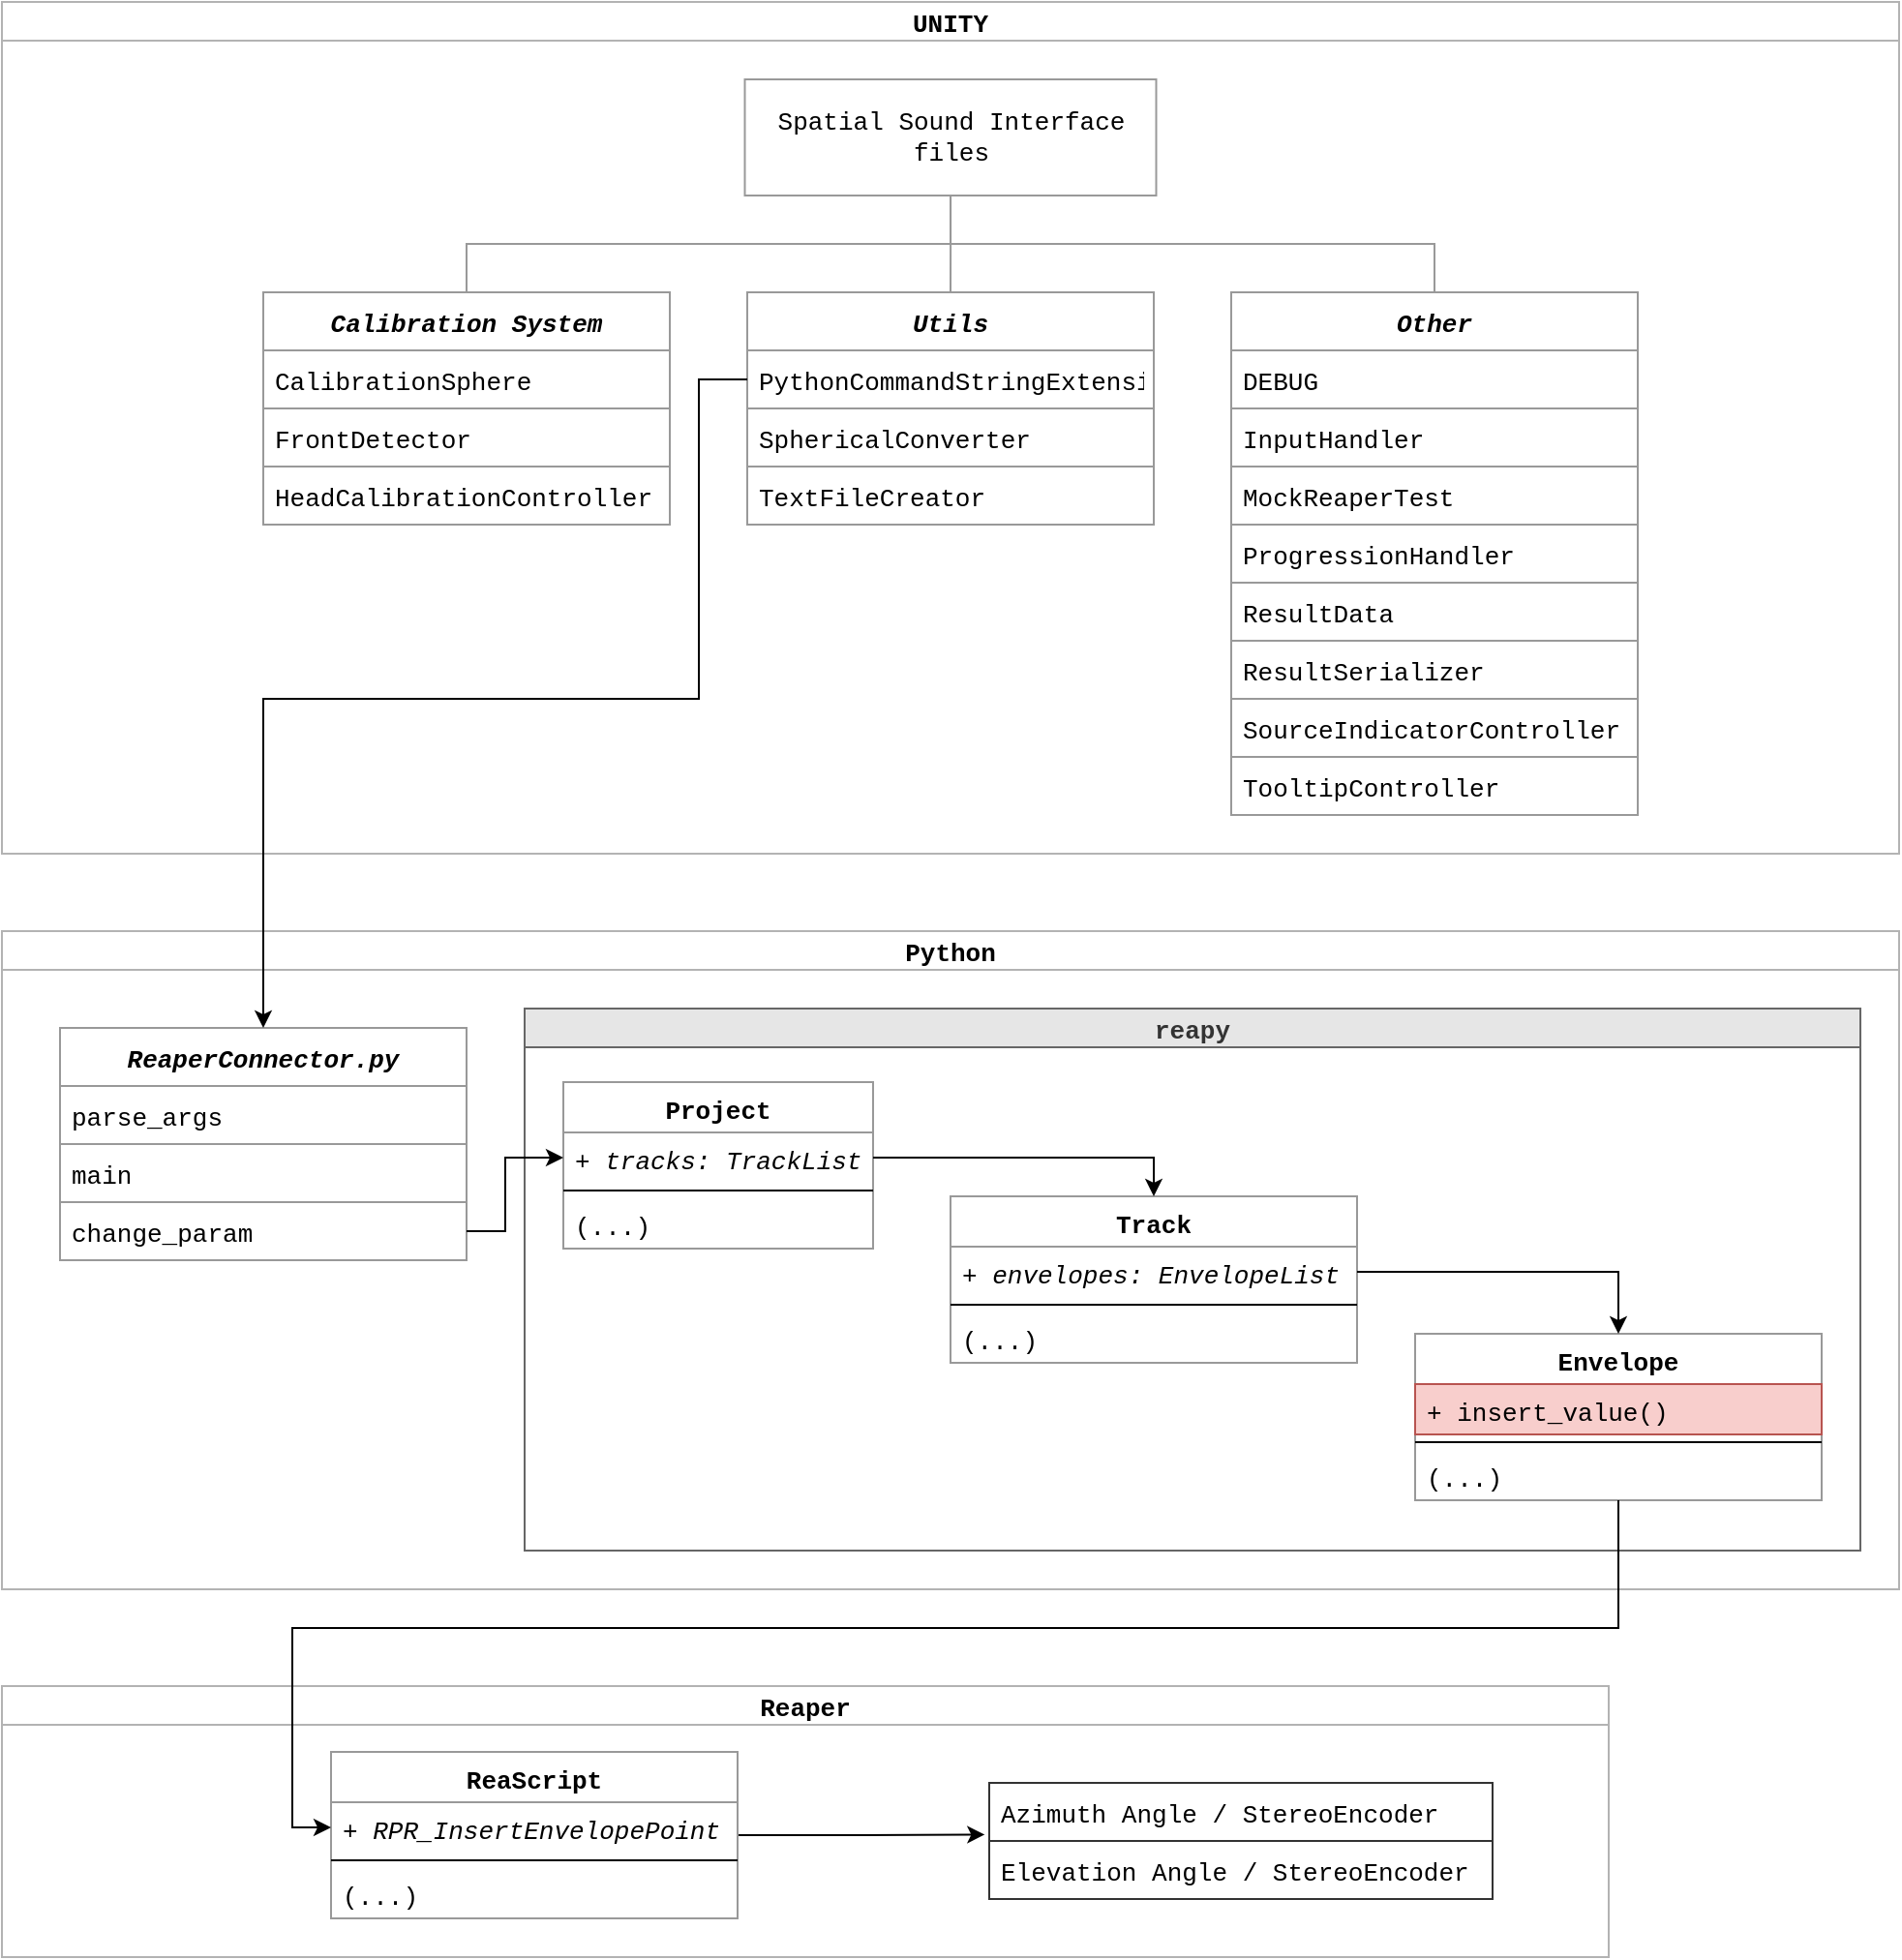 <mxfile version="20.0.0" type="github">
  <diagram id="tZ6HXYHqEJNceK6MpMHH" name="Page-1">
    <mxGraphModel dx="2370" dy="1323" grid="1" gridSize="10" guides="1" tooltips="1" connect="1" arrows="1" fold="1" page="1" pageScale="1" pageWidth="1600" pageHeight="900" math="0" shadow="0">
      <root>
        <mxCell id="0" />
        <mxCell id="1" parent="0" />
        <mxCell id="iRasUdCwle3iSb4hT5Id-1" value="UNITY" style="swimlane;startSize=20;horizontal=1;containerType=tree;newEdgeStyle={&quot;edgeStyle&quot;:&quot;elbowEdgeStyle&quot;,&quot;startArrow&quot;:&quot;none&quot;,&quot;endArrow&quot;:&quot;none&quot;};fontStyle=1;strokeColor=#B3B3B3;fontFamily=Courier New;fontSize=13;" vertex="1" parent="1">
          <mxGeometry x="140" y="60" width="980" height="440" as="geometry" />
        </mxCell>
        <mxCell id="iRasUdCwle3iSb4hT5Id-43" style="edgeStyle=orthogonalEdgeStyle;rounded=0;orthogonalLoop=1;jettySize=auto;html=1;exitX=0.5;exitY=1;exitDx=0;exitDy=0;entryX=0.5;entryY=0;entryDx=0;entryDy=0;fontFamily=Courier New;endArrow=none;endFill=0;strokeColor=#999999;fontSize=13;" edge="1" parent="iRasUdCwle3iSb4hT5Id-1" source="iRasUdCwle3iSb4hT5Id-4" target="iRasUdCwle3iSb4hT5Id-24">
          <mxGeometry relative="1" as="geometry" />
        </mxCell>
        <mxCell id="iRasUdCwle3iSb4hT5Id-44" style="edgeStyle=orthogonalEdgeStyle;rounded=0;orthogonalLoop=1;jettySize=auto;html=1;entryX=0.5;entryY=0;entryDx=0;entryDy=0;fontFamily=Courier New;endArrow=none;endFill=0;strokeColor=#999999;fontSize=13;" edge="1" parent="iRasUdCwle3iSb4hT5Id-1" source="iRasUdCwle3iSb4hT5Id-4" target="iRasUdCwle3iSb4hT5Id-28">
          <mxGeometry relative="1" as="geometry" />
        </mxCell>
        <mxCell id="iRasUdCwle3iSb4hT5Id-45" style="edgeStyle=orthogonalEdgeStyle;rounded=0;orthogonalLoop=1;jettySize=auto;html=1;exitX=0.5;exitY=1;exitDx=0;exitDy=0;fontFamily=Courier New;endArrow=none;endFill=0;strokeColor=#999999;fontSize=13;" edge="1" parent="iRasUdCwle3iSb4hT5Id-1" source="iRasUdCwle3iSb4hT5Id-4" target="iRasUdCwle3iSb4hT5Id-32">
          <mxGeometry relative="1" as="geometry" />
        </mxCell>
        <UserObject label="&lt;span style=&quot;font-size: 13px;&quot;&gt;&lt;font style=&quot;font-size: 13px;&quot;&gt;Spatial Sound Interface files&lt;/font&gt;&lt;/span&gt;" treeRoot="1" id="iRasUdCwle3iSb4hT5Id-4">
          <mxCell style="whiteSpace=wrap;html=1;align=center;treeFolding=1;treeMoving=1;newEdgeStyle={&quot;edgeStyle&quot;:&quot;elbowEdgeStyle&quot;,&quot;startArrow&quot;:&quot;none&quot;,&quot;endArrow&quot;:&quot;none&quot;};strokeColor=#999999;fontFamily=Courier New;fontSize=13;" vertex="1" parent="iRasUdCwle3iSb4hT5Id-1">
            <mxGeometry x="383.75" y="40" width="212.5" height="60" as="geometry" />
          </mxCell>
        </UserObject>
        <mxCell id="iRasUdCwle3iSb4hT5Id-24" value="Calibration System" style="swimlane;fontStyle=3;childLayout=stackLayout;horizontal=1;startSize=30;horizontalStack=0;resizeParent=1;resizeParentMax=0;resizeLast=0;collapsible=1;marginBottom=0;fontFamily=Courier New;strokeColor=#999999;fontSize=13;" vertex="1" parent="iRasUdCwle3iSb4hT5Id-1">
          <mxGeometry x="135" y="150" width="210" height="120" as="geometry" />
        </mxCell>
        <mxCell id="iRasUdCwle3iSb4hT5Id-25" value="CalibrationSphere" style="text;strokeColor=#999999;fillColor=none;align=left;verticalAlign=middle;spacingLeft=4;spacingRight=4;overflow=hidden;points=[[0,0.5],[1,0.5]];portConstraint=eastwest;rotatable=0;fontFamily=Courier New;fontSize=13;" vertex="1" parent="iRasUdCwle3iSb4hT5Id-24">
          <mxGeometry y="30" width="210" height="30" as="geometry" />
        </mxCell>
        <mxCell id="iRasUdCwle3iSb4hT5Id-26" value="FrontDetector" style="text;strokeColor=#999999;fillColor=none;align=left;verticalAlign=middle;spacingLeft=4;spacingRight=4;overflow=hidden;points=[[0,0.5],[1,0.5]];portConstraint=eastwest;rotatable=0;fontFamily=Courier New;fontSize=13;" vertex="1" parent="iRasUdCwle3iSb4hT5Id-24">
          <mxGeometry y="60" width="210" height="30" as="geometry" />
        </mxCell>
        <mxCell id="iRasUdCwle3iSb4hT5Id-27" value="HeadCalibrationController" style="text;strokeColor=#999999;fillColor=none;align=left;verticalAlign=middle;spacingLeft=4;spacingRight=4;overflow=hidden;points=[[0,0.5],[1,0.5]];portConstraint=eastwest;rotatable=0;fontFamily=Courier New;fontSize=13;" vertex="1" parent="iRasUdCwle3iSb4hT5Id-24">
          <mxGeometry y="90" width="210" height="30" as="geometry" />
        </mxCell>
        <mxCell id="iRasUdCwle3iSb4hT5Id-28" value="Utils" style="swimlane;fontStyle=3;childLayout=stackLayout;horizontal=1;startSize=30;horizontalStack=0;resizeParent=1;resizeParentMax=0;resizeLast=0;collapsible=1;marginBottom=0;fontFamily=Courier New;strokeColor=#999999;fontSize=13;" vertex="1" parent="iRasUdCwle3iSb4hT5Id-1">
          <mxGeometry x="385" y="150" width="210" height="120" as="geometry" />
        </mxCell>
        <mxCell id="iRasUdCwle3iSb4hT5Id-29" value="PythonCommandStringExtension" style="text;strokeColor=#999999;fillColor=none;align=left;verticalAlign=middle;spacingLeft=4;spacingRight=4;overflow=hidden;points=[[0,0.5],[1,0.5]];portConstraint=eastwest;rotatable=0;fontFamily=Courier New;fontSize=13;" vertex="1" parent="iRasUdCwle3iSb4hT5Id-28">
          <mxGeometry y="30" width="210" height="30" as="geometry" />
        </mxCell>
        <mxCell id="iRasUdCwle3iSb4hT5Id-30" value="SphericalConverter" style="text;strokeColor=#999999;fillColor=none;align=left;verticalAlign=middle;spacingLeft=4;spacingRight=4;overflow=hidden;points=[[0,0.5],[1,0.5]];portConstraint=eastwest;rotatable=0;fontFamily=Courier New;fontSize=13;" vertex="1" parent="iRasUdCwle3iSb4hT5Id-28">
          <mxGeometry y="60" width="210" height="30" as="geometry" />
        </mxCell>
        <mxCell id="iRasUdCwle3iSb4hT5Id-31" value="TextFileCreator" style="text;strokeColor=#999999;fillColor=none;align=left;verticalAlign=middle;spacingLeft=4;spacingRight=4;overflow=hidden;points=[[0,0.5],[1,0.5]];portConstraint=eastwest;rotatable=0;fontFamily=Courier New;fontSize=13;" vertex="1" parent="iRasUdCwle3iSb4hT5Id-28">
          <mxGeometry y="90" width="210" height="30" as="geometry" />
        </mxCell>
        <mxCell id="iRasUdCwle3iSb4hT5Id-32" value="Other" style="swimlane;fontStyle=3;childLayout=stackLayout;horizontal=1;startSize=30;horizontalStack=0;resizeParent=1;resizeParentMax=0;resizeLast=0;collapsible=1;marginBottom=0;fontFamily=Courier New;strokeColor=#999999;fontSize=13;" vertex="1" parent="iRasUdCwle3iSb4hT5Id-1">
          <mxGeometry x="635" y="150" width="210" height="270" as="geometry" />
        </mxCell>
        <mxCell id="iRasUdCwle3iSb4hT5Id-33" value="DEBUG" style="text;strokeColor=#999999;fillColor=none;align=left;verticalAlign=middle;spacingLeft=4;spacingRight=4;overflow=hidden;points=[[0,0.5],[1,0.5]];portConstraint=eastwest;rotatable=0;fontFamily=Courier New;fontSize=13;" vertex="1" parent="iRasUdCwle3iSb4hT5Id-32">
          <mxGeometry y="30" width="210" height="30" as="geometry" />
        </mxCell>
        <mxCell id="iRasUdCwle3iSb4hT5Id-34" value="InputHandler" style="text;strokeColor=#999999;fillColor=none;align=left;verticalAlign=middle;spacingLeft=4;spacingRight=4;overflow=hidden;points=[[0,0.5],[1,0.5]];portConstraint=eastwest;rotatable=0;fontFamily=Courier New;fontSize=13;" vertex="1" parent="iRasUdCwle3iSb4hT5Id-32">
          <mxGeometry y="60" width="210" height="30" as="geometry" />
        </mxCell>
        <mxCell id="iRasUdCwle3iSb4hT5Id-35" value="MockReaperTest" style="text;strokeColor=#999999;fillColor=none;align=left;verticalAlign=middle;spacingLeft=4;spacingRight=4;overflow=hidden;points=[[0,0.5],[1,0.5]];portConstraint=eastwest;rotatable=0;fontFamily=Courier New;fontSize=13;" vertex="1" parent="iRasUdCwle3iSb4hT5Id-32">
          <mxGeometry y="90" width="210" height="30" as="geometry" />
        </mxCell>
        <mxCell id="iRasUdCwle3iSb4hT5Id-36" value="ProgressionHandler" style="text;strokeColor=#999999;fillColor=none;align=left;verticalAlign=middle;spacingLeft=4;spacingRight=4;overflow=hidden;points=[[0,0.5],[1,0.5]];portConstraint=eastwest;rotatable=0;fontFamily=Courier New;fontSize=13;" vertex="1" parent="iRasUdCwle3iSb4hT5Id-32">
          <mxGeometry y="120" width="210" height="30" as="geometry" />
        </mxCell>
        <mxCell id="iRasUdCwle3iSb4hT5Id-37" value="ResultData" style="text;strokeColor=#999999;fillColor=none;align=left;verticalAlign=middle;spacingLeft=4;spacingRight=4;overflow=hidden;points=[[0,0.5],[1,0.5]];portConstraint=eastwest;rotatable=0;fontFamily=Courier New;fontSize=13;" vertex="1" parent="iRasUdCwle3iSb4hT5Id-32">
          <mxGeometry y="150" width="210" height="30" as="geometry" />
        </mxCell>
        <mxCell id="iRasUdCwle3iSb4hT5Id-38" value="ResultSerializer" style="text;strokeColor=#999999;fillColor=none;align=left;verticalAlign=middle;spacingLeft=4;spacingRight=4;overflow=hidden;points=[[0,0.5],[1,0.5]];portConstraint=eastwest;rotatable=0;fontFamily=Courier New;fontSize=13;" vertex="1" parent="iRasUdCwle3iSb4hT5Id-32">
          <mxGeometry y="180" width="210" height="30" as="geometry" />
        </mxCell>
        <mxCell id="iRasUdCwle3iSb4hT5Id-39" value="SourceIndicatorController" style="text;strokeColor=#999999;fillColor=none;align=left;verticalAlign=middle;spacingLeft=4;spacingRight=4;overflow=hidden;points=[[0,0.5],[1,0.5]];portConstraint=eastwest;rotatable=0;fontFamily=Courier New;fontSize=13;" vertex="1" parent="iRasUdCwle3iSb4hT5Id-32">
          <mxGeometry y="210" width="210" height="30" as="geometry" />
        </mxCell>
        <mxCell id="iRasUdCwle3iSb4hT5Id-40" value="TooltipController" style="text;strokeColor=#999999;fillColor=none;align=left;verticalAlign=middle;spacingLeft=4;spacingRight=4;overflow=hidden;points=[[0,0.5],[1,0.5]];portConstraint=eastwest;rotatable=0;fontFamily=Courier New;fontSize=13;" vertex="1" parent="iRasUdCwle3iSb4hT5Id-32">
          <mxGeometry y="240" width="210" height="30" as="geometry" />
        </mxCell>
        <mxCell id="iRasUdCwle3iSb4hT5Id-41" value="" style="shape=image;verticalLabelPosition=bottom;labelBackgroundColor=default;verticalAlign=top;aspect=fixed;imageAspect=0;image=https://cdn-icons-png.flaticon.com/512/5969/5969294.png;fontFamily=Courier New;fontSize=13;" vertex="1" parent="iRasUdCwle3iSb4hT5Id-1">
          <mxGeometry x="30" y="355" width="71" height="71" as="geometry" />
        </mxCell>
        <mxCell id="iRasUdCwle3iSb4hT5Id-68" value="Python" style="swimlane;startSize=20;horizontal=1;containerType=tree;newEdgeStyle={&quot;edgeStyle&quot;:&quot;elbowEdgeStyle&quot;,&quot;startArrow&quot;:&quot;none&quot;,&quot;endArrow&quot;:&quot;none&quot;};strokeColor=#B3B3B3;fontFamily=Courier New;fontSize=13;" vertex="1" parent="1">
          <mxGeometry x="140" y="540" width="980" height="340" as="geometry" />
        </mxCell>
        <mxCell id="iRasUdCwle3iSb4hT5Id-69" value="ReaperConnector.py" style="swimlane;fontStyle=3;childLayout=stackLayout;horizontal=1;startSize=30;horizontalStack=0;resizeParent=1;resizeParentMax=0;resizeLast=0;collapsible=1;marginBottom=0;fontFamily=Courier New;strokeColor=#999999;fontSize=13;" vertex="1" parent="iRasUdCwle3iSb4hT5Id-68">
          <mxGeometry x="30" y="50" width="210" height="120" as="geometry" />
        </mxCell>
        <mxCell id="iRasUdCwle3iSb4hT5Id-70" value="parse_args" style="text;strokeColor=#999999;fillColor=none;align=left;verticalAlign=middle;spacingLeft=4;spacingRight=4;overflow=hidden;points=[[0,0.5],[1,0.5]];portConstraint=eastwest;rotatable=0;fontFamily=Courier New;fontSize=13;" vertex="1" parent="iRasUdCwle3iSb4hT5Id-69">
          <mxGeometry y="30" width="210" height="30" as="geometry" />
        </mxCell>
        <mxCell id="iRasUdCwle3iSb4hT5Id-71" value="main" style="text;strokeColor=#999999;fillColor=none;align=left;verticalAlign=middle;spacingLeft=4;spacingRight=4;overflow=hidden;points=[[0,0.5],[1,0.5]];portConstraint=eastwest;rotatable=0;fontFamily=Courier New;fontSize=13;" vertex="1" parent="iRasUdCwle3iSb4hT5Id-69">
          <mxGeometry y="60" width="210" height="30" as="geometry" />
        </mxCell>
        <mxCell id="iRasUdCwle3iSb4hT5Id-72" value="change_param" style="text;strokeColor=#999999;fillColor=none;align=left;verticalAlign=middle;spacingLeft=4;spacingRight=4;overflow=hidden;points=[[0,0.5],[1,0.5]];portConstraint=eastwest;rotatable=0;fontFamily=Courier New;fontSize=13;" vertex="1" parent="iRasUdCwle3iSb4hT5Id-69">
          <mxGeometry y="90" width="210" height="30" as="geometry" />
        </mxCell>
        <mxCell id="iRasUdCwle3iSb4hT5Id-11" value="reapy" style="swimlane;startSize=20;horizontal=1;containerType=tree;newEdgeStyle={&quot;edgeStyle&quot;:&quot;elbowEdgeStyle&quot;,&quot;startArrow&quot;:&quot;none&quot;,&quot;endArrow&quot;:&quot;none&quot;};strokeColor=#666666;fillColor=#E6E6E6;fontColor=#333333;fontFamily=Courier New;fontSize=13;" vertex="1" parent="iRasUdCwle3iSb4hT5Id-68">
          <mxGeometry x="270" y="40" width="690" height="280" as="geometry" />
        </mxCell>
        <mxCell id="iRasUdCwle3iSb4hT5Id-74" value="Project" style="swimlane;fontStyle=1;align=center;verticalAlign=top;childLayout=stackLayout;horizontal=1;startSize=26;horizontalStack=0;resizeParent=1;resizeParentMax=0;resizeLast=0;collapsible=1;marginBottom=0;fontFamily=Courier New;fontSize=13;strokeColor=#999999;" vertex="1" parent="iRasUdCwle3iSb4hT5Id-11">
          <mxGeometry x="20" y="38" width="160" height="86" as="geometry" />
        </mxCell>
        <mxCell id="iRasUdCwle3iSb4hT5Id-75" value="+ tracks: TrackList" style="text;strokeColor=none;fillColor=none;align=left;verticalAlign=top;spacingLeft=4;spacingRight=4;overflow=hidden;rotatable=0;points=[[0,0.5],[1,0.5]];portConstraint=eastwest;fontFamily=Courier New;fontSize=13;fontStyle=2" vertex="1" parent="iRasUdCwle3iSb4hT5Id-74">
          <mxGeometry y="26" width="160" height="26" as="geometry" />
        </mxCell>
        <mxCell id="iRasUdCwle3iSb4hT5Id-77" value="" style="line;strokeWidth=1;fillColor=none;align=left;verticalAlign=middle;spacingTop=-1;spacingLeft=3;spacingRight=3;rotatable=0;labelPosition=right;points=[];portConstraint=eastwest;fontFamily=Courier New;fontSize=13;" vertex="1" parent="iRasUdCwle3iSb4hT5Id-74">
          <mxGeometry y="52" width="160" height="8" as="geometry" />
        </mxCell>
        <mxCell id="iRasUdCwle3iSb4hT5Id-80" value="(...)" style="text;strokeColor=none;fillColor=none;align=left;verticalAlign=top;spacingLeft=4;spacingRight=4;overflow=hidden;rotatable=0;points=[[0,0.5],[1,0.5]];portConstraint=eastwest;fontFamily=Courier New;fontSize=13;" vertex="1" parent="iRasUdCwle3iSb4hT5Id-74">
          <mxGeometry y="60" width="160" height="26" as="geometry" />
        </mxCell>
        <mxCell id="iRasUdCwle3iSb4hT5Id-81" value="Track" style="swimlane;fontStyle=1;align=center;verticalAlign=top;childLayout=stackLayout;horizontal=1;startSize=26;horizontalStack=0;resizeParent=1;resizeParentMax=0;resizeLast=0;collapsible=1;marginBottom=0;fontFamily=Courier New;fontSize=13;strokeColor=#999999;" vertex="1" parent="iRasUdCwle3iSb4hT5Id-11">
          <mxGeometry x="220" y="97" width="210" height="86" as="geometry" />
        </mxCell>
        <mxCell id="iRasUdCwle3iSb4hT5Id-82" value="+ envelopes: EnvelopeList" style="text;strokeColor=none;fillColor=none;align=left;verticalAlign=top;spacingLeft=4;spacingRight=4;overflow=hidden;rotatable=0;points=[[0,0.5],[1,0.5]];portConstraint=eastwest;fontFamily=Courier New;fontSize=13;fontStyle=2" vertex="1" parent="iRasUdCwle3iSb4hT5Id-81">
          <mxGeometry y="26" width="210" height="26" as="geometry" />
        </mxCell>
        <mxCell id="iRasUdCwle3iSb4hT5Id-84" value="" style="line;strokeWidth=1;fillColor=none;align=left;verticalAlign=middle;spacingTop=-1;spacingLeft=3;spacingRight=3;rotatable=0;labelPosition=right;points=[];portConstraint=eastwest;fontFamily=Courier New;fontSize=13;" vertex="1" parent="iRasUdCwle3iSb4hT5Id-81">
          <mxGeometry y="52" width="210" height="8" as="geometry" />
        </mxCell>
        <mxCell id="iRasUdCwle3iSb4hT5Id-87" value="(...)" style="text;strokeColor=none;fillColor=none;align=left;verticalAlign=top;spacingLeft=4;spacingRight=4;overflow=hidden;rotatable=0;points=[[0,0.5],[1,0.5]];portConstraint=eastwest;fontFamily=Courier New;fontSize=13;" vertex="1" parent="iRasUdCwle3iSb4hT5Id-81">
          <mxGeometry y="60" width="210" height="26" as="geometry" />
        </mxCell>
        <mxCell id="iRasUdCwle3iSb4hT5Id-88" style="edgeStyle=orthogonalEdgeStyle;rounded=0;orthogonalLoop=1;jettySize=auto;html=1;exitX=1;exitY=0.5;exitDx=0;exitDy=0;entryX=0.5;entryY=0;entryDx=0;entryDy=0;fontFamily=Courier New;fontSize=13;" edge="1" parent="iRasUdCwle3iSb4hT5Id-11" source="iRasUdCwle3iSb4hT5Id-75" target="iRasUdCwle3iSb4hT5Id-81">
          <mxGeometry relative="1" as="geometry" />
        </mxCell>
        <mxCell id="iRasUdCwle3iSb4hT5Id-89" value="Envelope" style="swimlane;fontStyle=1;align=center;verticalAlign=top;childLayout=stackLayout;horizontal=1;startSize=26;horizontalStack=0;resizeParent=1;resizeParentMax=0;resizeLast=0;collapsible=1;marginBottom=0;fontFamily=Courier New;fontSize=13;strokeColor=#999999;" vertex="1" parent="iRasUdCwle3iSb4hT5Id-11">
          <mxGeometry x="460" y="168" width="210" height="86" as="geometry" />
        </mxCell>
        <mxCell id="iRasUdCwle3iSb4hT5Id-96" value="+ insert_value()" style="text;strokeColor=#b85450;fillColor=#f8cecc;align=left;verticalAlign=top;spacingLeft=4;spacingRight=4;overflow=hidden;rotatable=0;points=[[0,0.5],[1,0.5]];portConstraint=eastwest;fontFamily=Courier New;fontSize=13;" vertex="1" parent="iRasUdCwle3iSb4hT5Id-89">
          <mxGeometry y="26" width="210" height="26" as="geometry" />
        </mxCell>
        <mxCell id="iRasUdCwle3iSb4hT5Id-93" value="" style="line;strokeWidth=1;fillColor=none;align=left;verticalAlign=middle;spacingTop=-1;spacingLeft=3;spacingRight=3;rotatable=0;labelPosition=right;points=[];portConstraint=eastwest;fontFamily=Courier New;fontSize=13;" vertex="1" parent="iRasUdCwle3iSb4hT5Id-89">
          <mxGeometry y="52" width="210" height="8" as="geometry" />
        </mxCell>
        <mxCell id="iRasUdCwle3iSb4hT5Id-97" value="(...)" style="text;strokeColor=none;fillColor=none;align=left;verticalAlign=top;spacingLeft=4;spacingRight=4;overflow=hidden;rotatable=0;points=[[0,0.5],[1,0.5]];portConstraint=eastwest;fontFamily=Courier New;fontSize=13;" vertex="1" parent="iRasUdCwle3iSb4hT5Id-89">
          <mxGeometry y="60" width="210" height="26" as="geometry" />
        </mxCell>
        <mxCell id="iRasUdCwle3iSb4hT5Id-98" style="edgeStyle=orthogonalEdgeStyle;rounded=0;orthogonalLoop=1;jettySize=auto;html=1;exitX=1;exitY=0.5;exitDx=0;exitDy=0;fontFamily=Courier New;fontSize=13;entryX=0.5;entryY=0;entryDx=0;entryDy=0;" edge="1" parent="iRasUdCwle3iSb4hT5Id-11" source="iRasUdCwle3iSb4hT5Id-82" target="iRasUdCwle3iSb4hT5Id-89">
          <mxGeometry relative="1" as="geometry">
            <mxPoint x="470" y="128" as="targetPoint" />
          </mxGeometry>
        </mxCell>
        <mxCell id="iRasUdCwle3iSb4hT5Id-99" value="" style="shape=image;verticalLabelPosition=bottom;labelBackgroundColor=default;verticalAlign=top;aspect=fixed;imageAspect=0;image=https://cdn3.iconfinder.com/data/icons/logos-and-brands-adobe/512/267_Python-512.png;fontFamily=Courier New;fontSize=13;" vertex="1" parent="iRasUdCwle3iSb4hT5Id-68">
          <mxGeometry x="30" y="250" width="70" height="70" as="geometry" />
        </mxCell>
        <mxCell id="iRasUdCwle3iSb4hT5Id-130" style="edgeStyle=orthogonalEdgeStyle;rounded=0;orthogonalLoop=1;jettySize=auto;html=1;exitX=1;exitY=0.5;exitDx=0;exitDy=0;entryX=0;entryY=0.5;entryDx=0;entryDy=0;fontFamily=Courier New;fontSize=13;endArrow=classic;endFill=1;strokeColor=#000000;" edge="1" parent="iRasUdCwle3iSb4hT5Id-68" source="iRasUdCwle3iSb4hT5Id-72" target="iRasUdCwle3iSb4hT5Id-75">
          <mxGeometry relative="1" as="geometry">
            <Array as="points">
              <mxPoint x="260" y="155" />
              <mxPoint x="260" y="117" />
            </Array>
          </mxGeometry>
        </mxCell>
        <mxCell id="iRasUdCwle3iSb4hT5Id-100" value="Reaper" style="swimlane;startSize=20;horizontal=1;containerType=tree;newEdgeStyle={&quot;edgeStyle&quot;:&quot;elbowEdgeStyle&quot;,&quot;startArrow&quot;:&quot;none&quot;,&quot;endArrow&quot;:&quot;none&quot;};strokeColor=#B3B3B3;fontFamily=Courier New;fontSize=13;" vertex="1" parent="1">
          <mxGeometry x="140" y="930" width="830" height="140" as="geometry" />
        </mxCell>
        <mxCell id="iRasUdCwle3iSb4hT5Id-121" value="" style="shape=image;verticalLabelPosition=bottom;labelBackgroundColor=default;verticalAlign=top;aspect=fixed;imageAspect=0;image=https://millennialmind.co/wp-content/uploads/2019/05/reaper.png;fontFamily=Courier New;fontSize=13;" vertex="1" parent="iRasUdCwle3iSb4hT5Id-100">
          <mxGeometry x="30" y="50" width="70" height="70" as="geometry" />
        </mxCell>
        <mxCell id="iRasUdCwle3iSb4hT5Id-132" style="edgeStyle=orthogonalEdgeStyle;rounded=0;orthogonalLoop=1;jettySize=auto;html=1;entryX=-0.009;entryY=0.89;entryDx=0;entryDy=0;entryPerimeter=0;fontFamily=Courier New;fontSize=13;endArrow=classic;endFill=1;strokeColor=#000000;" edge="1" parent="iRasUdCwle3iSb4hT5Id-100" source="iRasUdCwle3iSb4hT5Id-122" target="iRasUdCwle3iSb4hT5Id-126">
          <mxGeometry relative="1" as="geometry" />
        </mxCell>
        <mxCell id="iRasUdCwle3iSb4hT5Id-122" value="ReaScript" style="swimlane;fontStyle=1;align=center;verticalAlign=top;childLayout=stackLayout;horizontal=1;startSize=26;horizontalStack=0;resizeParent=1;resizeParentMax=0;resizeLast=0;collapsible=1;marginBottom=0;fontFamily=Courier New;fontSize=13;strokeColor=#999999;" vertex="1" parent="iRasUdCwle3iSb4hT5Id-100">
          <mxGeometry x="170" y="34" width="210" height="86" as="geometry" />
        </mxCell>
        <mxCell id="iRasUdCwle3iSb4hT5Id-123" value="+ RPR_InsertEnvelopePoint" style="text;strokeColor=none;fillColor=none;align=left;verticalAlign=top;spacingLeft=4;spacingRight=4;overflow=hidden;rotatable=0;points=[[0,0.5],[1,0.5]];portConstraint=eastwest;fontFamily=Courier New;fontSize=13;fontStyle=2" vertex="1" parent="iRasUdCwle3iSb4hT5Id-122">
          <mxGeometry y="26" width="210" height="26" as="geometry" />
        </mxCell>
        <mxCell id="iRasUdCwle3iSb4hT5Id-124" value="" style="line;strokeWidth=1;fillColor=none;align=left;verticalAlign=middle;spacingTop=-1;spacingLeft=3;spacingRight=3;rotatable=0;labelPosition=right;points=[];portConstraint=eastwest;fontFamily=Courier New;fontSize=13;" vertex="1" parent="iRasUdCwle3iSb4hT5Id-122">
          <mxGeometry y="52" width="210" height="8" as="geometry" />
        </mxCell>
        <mxCell id="iRasUdCwle3iSb4hT5Id-125" value="(...)" style="text;strokeColor=none;fillColor=none;align=left;verticalAlign=top;spacingLeft=4;spacingRight=4;overflow=hidden;rotatable=0;points=[[0,0.5],[1,0.5]];portConstraint=eastwest;fontFamily=Courier New;fontSize=13;" vertex="1" parent="iRasUdCwle3iSb4hT5Id-122">
          <mxGeometry y="60" width="210" height="26" as="geometry" />
        </mxCell>
        <mxCell id="iRasUdCwle3iSb4hT5Id-126" value="Azimuth Angle / StereoEncoder" style="text;strokeColor=#333333;fillColor=none;align=left;verticalAlign=middle;spacingLeft=4;spacingRight=4;overflow=hidden;points=[[0,0.5],[1,0.5]];portConstraint=eastwest;rotatable=0;fontFamily=Courier New;fontSize=13;" vertex="1" parent="iRasUdCwle3iSb4hT5Id-100">
          <mxGeometry x="510" y="50" width="260" height="30" as="geometry" />
        </mxCell>
        <mxCell id="iRasUdCwle3iSb4hT5Id-127" value="Elevation Angle / StereoEncoder" style="text;strokeColor=#333333;fillColor=none;align=left;verticalAlign=middle;spacingLeft=4;spacingRight=4;overflow=hidden;points=[[0,0.5],[1,0.5]];portConstraint=eastwest;rotatable=0;fontFamily=Courier New;fontSize=13;" vertex="1" parent="iRasUdCwle3iSb4hT5Id-100">
          <mxGeometry x="510" y="80" width="260" height="30" as="geometry" />
        </mxCell>
        <mxCell id="iRasUdCwle3iSb4hT5Id-129" style="edgeStyle=orthogonalEdgeStyle;rounded=0;orthogonalLoop=1;jettySize=auto;html=1;exitX=0;exitY=0.5;exitDx=0;exitDy=0;entryX=0.5;entryY=0;entryDx=0;entryDy=0;fontFamily=Courier New;fontSize=13;endArrow=classic;endFill=1;strokeColor=#000000;" edge="1" parent="1" source="iRasUdCwle3iSb4hT5Id-29" target="iRasUdCwle3iSb4hT5Id-69">
          <mxGeometry relative="1" as="geometry">
            <Array as="points">
              <mxPoint x="500" y="255" />
              <mxPoint x="500" y="420" />
              <mxPoint x="275" y="420" />
            </Array>
          </mxGeometry>
        </mxCell>
        <mxCell id="iRasUdCwle3iSb4hT5Id-131" style="edgeStyle=orthogonalEdgeStyle;rounded=0;orthogonalLoop=1;jettySize=auto;html=1;entryX=0;entryY=0.5;entryDx=0;entryDy=0;fontFamily=Courier New;fontSize=13;endArrow=classic;endFill=1;strokeColor=#000000;" edge="1" parent="1" source="iRasUdCwle3iSb4hT5Id-89" target="iRasUdCwle3iSb4hT5Id-123">
          <mxGeometry relative="1" as="geometry">
            <Array as="points">
              <mxPoint x="975" y="900" />
              <mxPoint x="290" y="900" />
              <mxPoint x="290" y="1003" />
            </Array>
          </mxGeometry>
        </mxCell>
      </root>
    </mxGraphModel>
  </diagram>
</mxfile>
